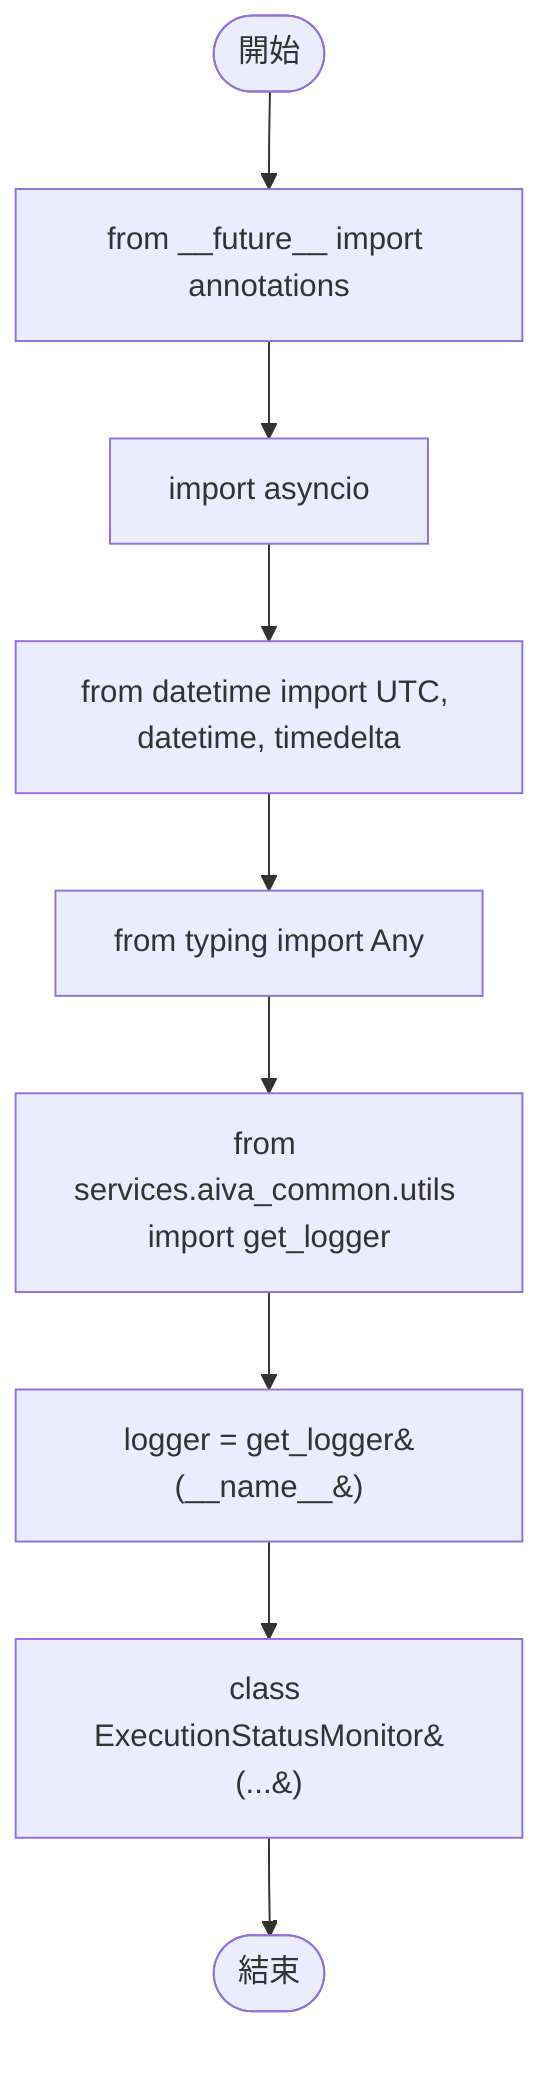 flowchart TB
    n1([開始])
    n2([結束])
    n3[from __future__ import annotations]
    n4[import asyncio]
    n5[from datetime import UTC, datetime, timedelta]
    n6[from typing import Any]
    n7[from services.aiva_common.utils import get_logger]
    n8[logger = get_logger&#40;__name__&#41;]
    n9[class ExecutionStatusMonitor&#40;...&#41;]
    n1 --> n3
    n3 --> n4
    n4 --> n5
    n5 --> n6
    n6 --> n7
    n7 --> n8
    n8 --> n9
    n9 --> n2